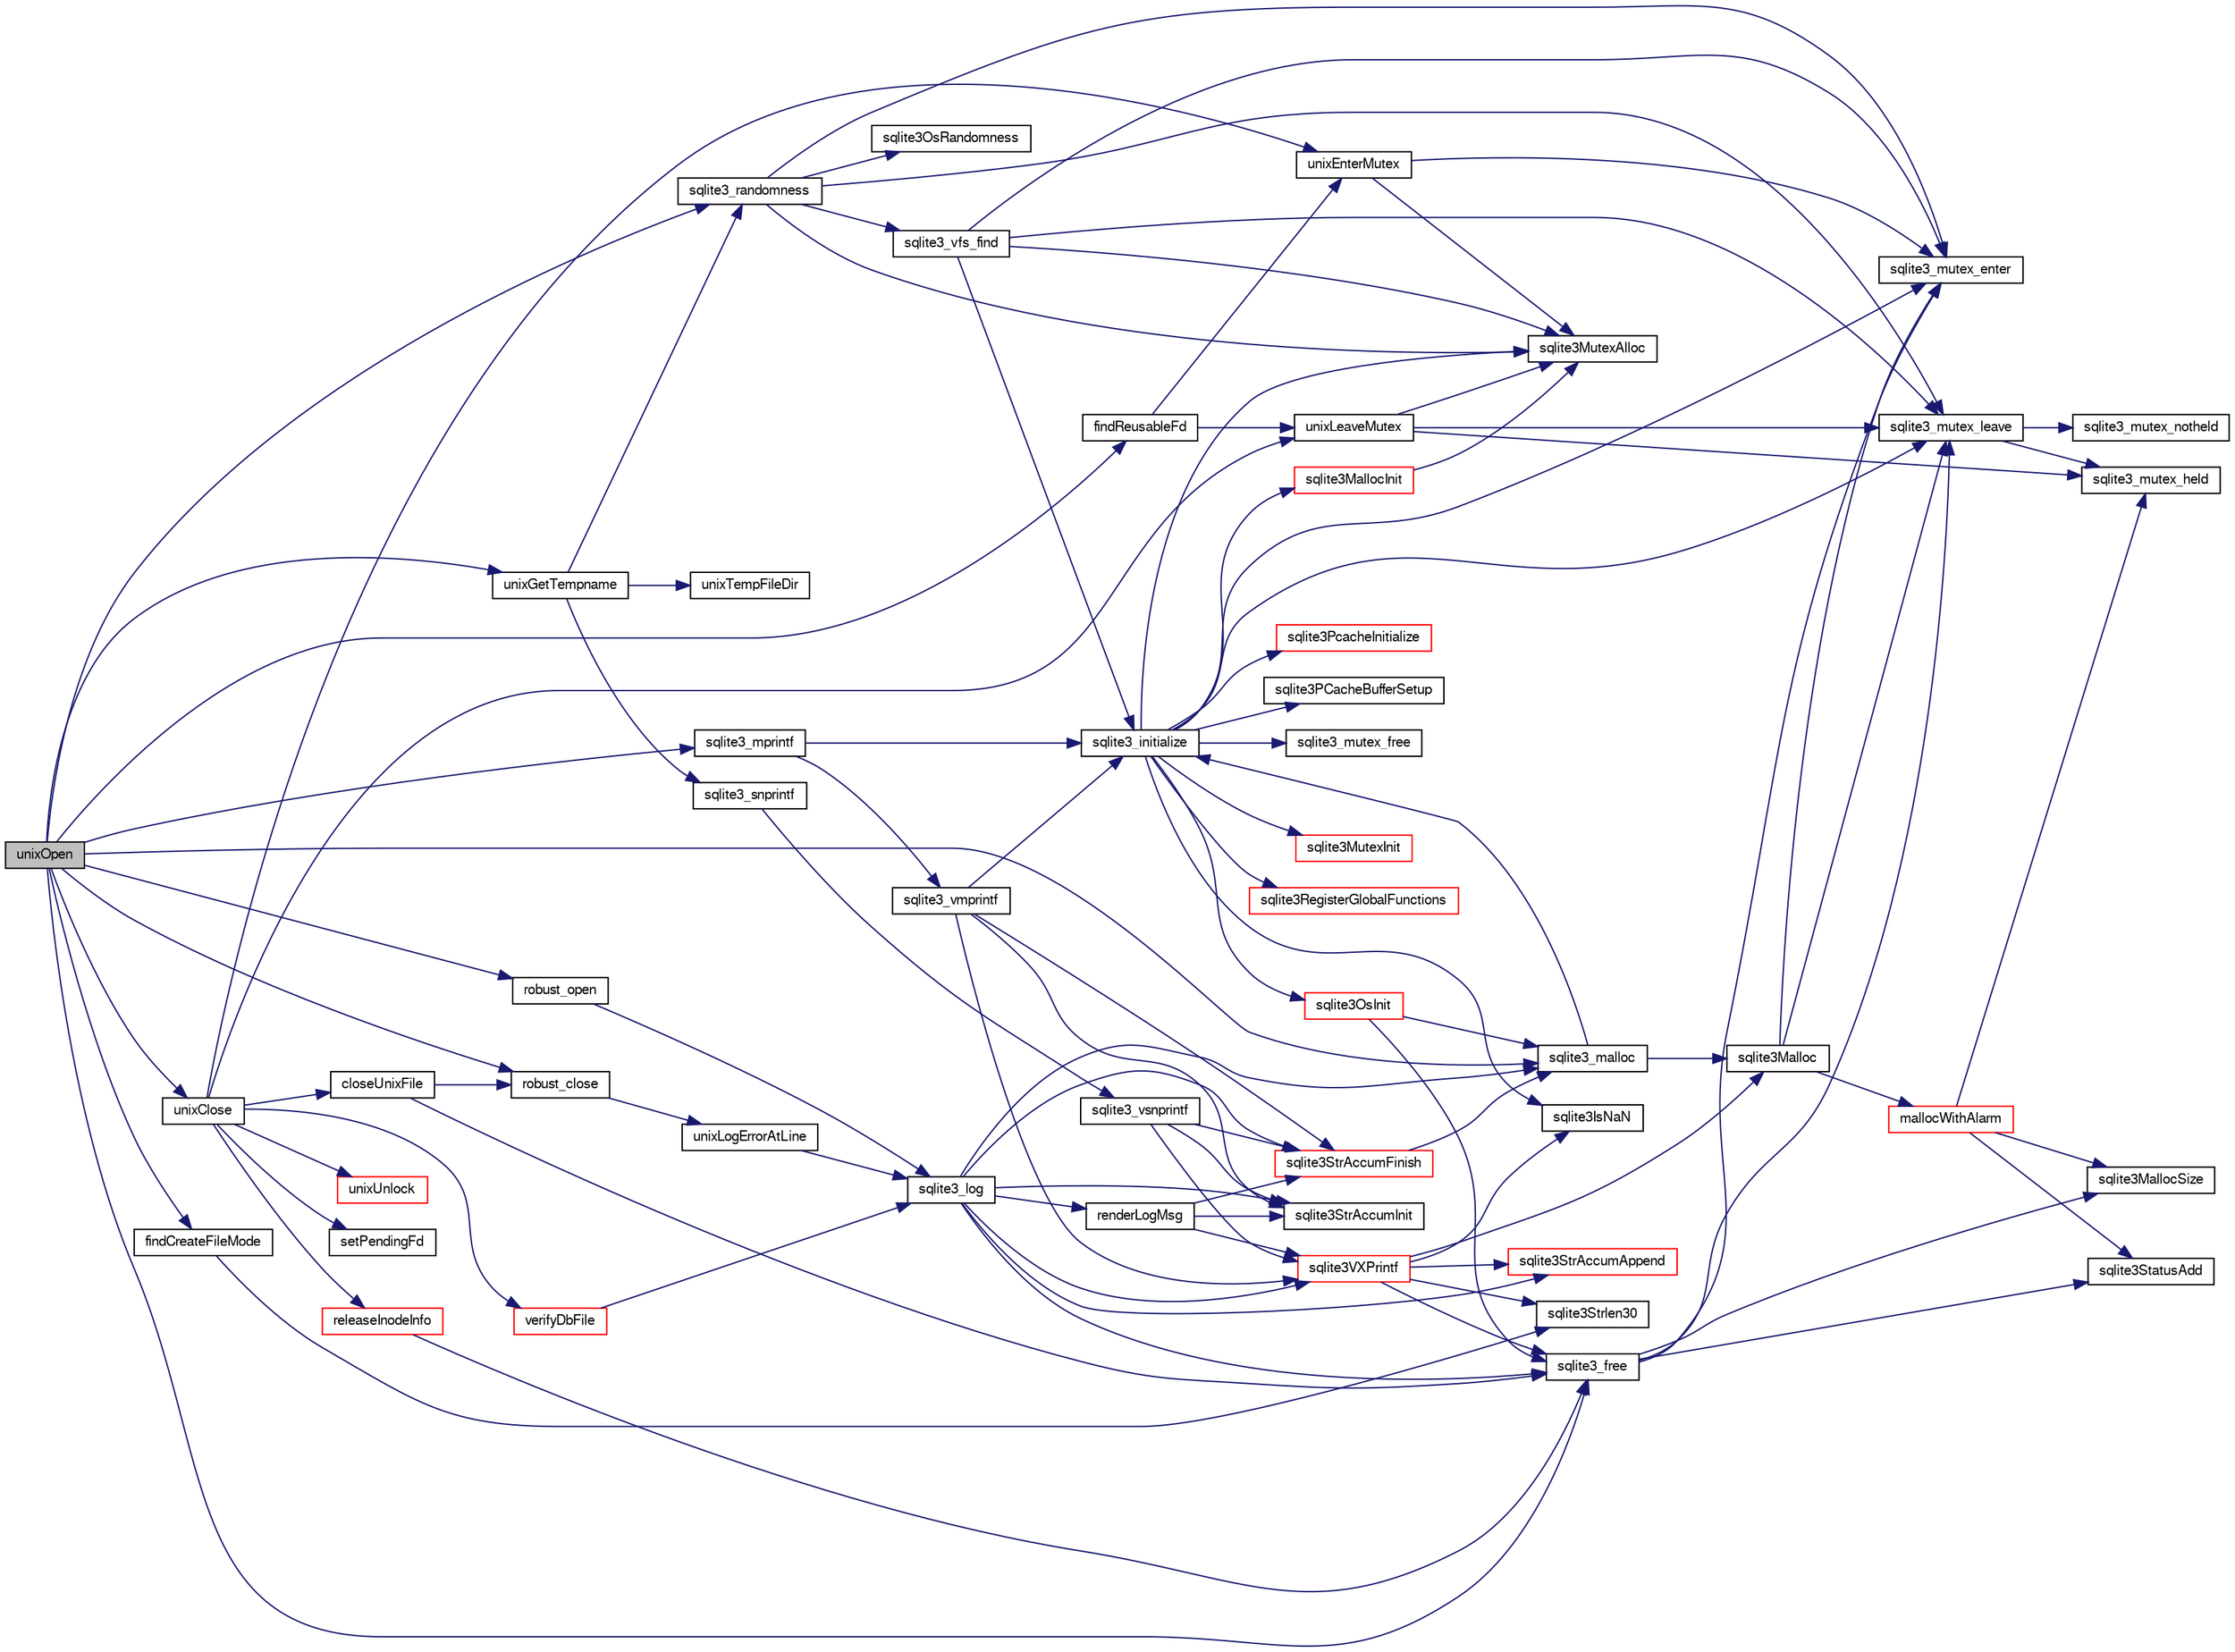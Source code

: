 digraph "unixOpen"
{
  edge [fontname="FreeSans",fontsize="10",labelfontname="FreeSans",labelfontsize="10"];
  node [fontname="FreeSans",fontsize="10",shape=record];
  rankdir="LR";
  Node848082 [label="unixOpen",height=0.2,width=0.4,color="black", fillcolor="grey75", style="filled", fontcolor="black"];
  Node848082 -> Node848083 [color="midnightblue",fontsize="10",style="solid",fontname="FreeSans"];
  Node848083 [label="sqlite3_randomness",height=0.2,width=0.4,color="black", fillcolor="white", style="filled",URL="$sqlite3_8c.html#aa452ad88657d4606e137b09c4e9315c7"];
  Node848083 -> Node848084 [color="midnightblue",fontsize="10",style="solid",fontname="FreeSans"];
  Node848084 [label="sqlite3MutexAlloc",height=0.2,width=0.4,color="black", fillcolor="white", style="filled",URL="$sqlite3_8c.html#a0e3f432ee581f6876b590e7ad7e84e19"];
  Node848083 -> Node848085 [color="midnightblue",fontsize="10",style="solid",fontname="FreeSans"];
  Node848085 [label="sqlite3_mutex_enter",height=0.2,width=0.4,color="black", fillcolor="white", style="filled",URL="$sqlite3_8c.html#a1c12cde690bd89f104de5cbad12a6bf5"];
  Node848083 -> Node848086 [color="midnightblue",fontsize="10",style="solid",fontname="FreeSans"];
  Node848086 [label="sqlite3_mutex_leave",height=0.2,width=0.4,color="black", fillcolor="white", style="filled",URL="$sqlite3_8c.html#a5838d235601dbd3c1fa993555c6bcc93"];
  Node848086 -> Node848087 [color="midnightblue",fontsize="10",style="solid",fontname="FreeSans"];
  Node848087 [label="sqlite3_mutex_held",height=0.2,width=0.4,color="black", fillcolor="white", style="filled",URL="$sqlite3_8c.html#acf77da68932b6bc163c5e68547ecc3e7"];
  Node848086 -> Node848088 [color="midnightblue",fontsize="10",style="solid",fontname="FreeSans"];
  Node848088 [label="sqlite3_mutex_notheld",height=0.2,width=0.4,color="black", fillcolor="white", style="filled",URL="$sqlite3_8c.html#a83967c837c1c000d3b5adcfaa688f5dc"];
  Node848083 -> Node848089 [color="midnightblue",fontsize="10",style="solid",fontname="FreeSans"];
  Node848089 [label="sqlite3OsRandomness",height=0.2,width=0.4,color="black", fillcolor="white", style="filled",URL="$sqlite3_8c.html#a52a1d01825b7a8a222227bcd0b68d88d"];
  Node848083 -> Node848090 [color="midnightblue",fontsize="10",style="solid",fontname="FreeSans"];
  Node848090 [label="sqlite3_vfs_find",height=0.2,width=0.4,color="black", fillcolor="white", style="filled",URL="$sqlite3_8c.html#a009b28f3d275077f7bb7f3ef37de6095"];
  Node848090 -> Node848091 [color="midnightblue",fontsize="10",style="solid",fontname="FreeSans"];
  Node848091 [label="sqlite3_initialize",height=0.2,width=0.4,color="black", fillcolor="white", style="filled",URL="$sqlite3_8c.html#ab0c0ee2d5d4cf8b28e9572296a8861df"];
  Node848091 -> Node848092 [color="midnightblue",fontsize="10",style="solid",fontname="FreeSans"];
  Node848092 [label="sqlite3MutexInit",height=0.2,width=0.4,color="red", fillcolor="white", style="filled",URL="$sqlite3_8c.html#a7906afcdd1cdb3d0007eb932398a1158"];
  Node848091 -> Node848084 [color="midnightblue",fontsize="10",style="solid",fontname="FreeSans"];
  Node848091 -> Node848085 [color="midnightblue",fontsize="10",style="solid",fontname="FreeSans"];
  Node848091 -> Node848118 [color="midnightblue",fontsize="10",style="solid",fontname="FreeSans"];
  Node848118 [label="sqlite3MallocInit",height=0.2,width=0.4,color="red", fillcolor="white", style="filled",URL="$sqlite3_8c.html#a9e06f9e7cad0d83ce80ab493c9533552"];
  Node848118 -> Node848084 [color="midnightblue",fontsize="10",style="solid",fontname="FreeSans"];
  Node848091 -> Node848086 [color="midnightblue",fontsize="10",style="solid",fontname="FreeSans"];
  Node848091 -> Node848213 [color="midnightblue",fontsize="10",style="solid",fontname="FreeSans"];
  Node848213 [label="sqlite3RegisterGlobalFunctions",height=0.2,width=0.4,color="red", fillcolor="white", style="filled",URL="$sqlite3_8c.html#a9f75bd111010f29e1b8d74344473c4ec"];
  Node848091 -> Node848358 [color="midnightblue",fontsize="10",style="solid",fontname="FreeSans"];
  Node848358 [label="sqlite3PcacheInitialize",height=0.2,width=0.4,color="red", fillcolor="white", style="filled",URL="$sqlite3_8c.html#a2902c61ddc88bea002c4d69fe4052b1f"];
  Node848091 -> Node848359 [color="midnightblue",fontsize="10",style="solid",fontname="FreeSans"];
  Node848359 [label="sqlite3OsInit",height=0.2,width=0.4,color="red", fillcolor="white", style="filled",URL="$sqlite3_8c.html#afeaa886fe1ca086a30fd278b1d069762"];
  Node848359 -> Node848175 [color="midnightblue",fontsize="10",style="solid",fontname="FreeSans"];
  Node848175 [label="sqlite3_malloc",height=0.2,width=0.4,color="black", fillcolor="white", style="filled",URL="$sqlite3_8c.html#ac79dba55fc32b6a840cf5a9769bce7cd"];
  Node848175 -> Node848091 [color="midnightblue",fontsize="10",style="solid",fontname="FreeSans"];
  Node848175 -> Node848098 [color="midnightblue",fontsize="10",style="solid",fontname="FreeSans"];
  Node848098 [label="sqlite3Malloc",height=0.2,width=0.4,color="black", fillcolor="white", style="filled",URL="$sqlite3_8c.html#a361a2eaa846b1885f123abe46f5d8b2b"];
  Node848098 -> Node848085 [color="midnightblue",fontsize="10",style="solid",fontname="FreeSans"];
  Node848098 -> Node848099 [color="midnightblue",fontsize="10",style="solid",fontname="FreeSans"];
  Node848099 [label="mallocWithAlarm",height=0.2,width=0.4,color="red", fillcolor="white", style="filled",URL="$sqlite3_8c.html#ab070d5cf8e48ec8a6a43cf025d48598b"];
  Node848099 -> Node848087 [color="midnightblue",fontsize="10",style="solid",fontname="FreeSans"];
  Node848099 -> Node848103 [color="midnightblue",fontsize="10",style="solid",fontname="FreeSans"];
  Node848103 [label="sqlite3MallocSize",height=0.2,width=0.4,color="black", fillcolor="white", style="filled",URL="$sqlite3_8c.html#acf5d2a5f35270bafb050bd2def576955"];
  Node848099 -> Node848104 [color="midnightblue",fontsize="10",style="solid",fontname="FreeSans"];
  Node848104 [label="sqlite3StatusAdd",height=0.2,width=0.4,color="black", fillcolor="white", style="filled",URL="$sqlite3_8c.html#afa029f93586aeab4cc85360905dae9cd"];
  Node848098 -> Node848086 [color="midnightblue",fontsize="10",style="solid",fontname="FreeSans"];
  Node848359 -> Node848106 [color="midnightblue",fontsize="10",style="solid",fontname="FreeSans"];
  Node848106 [label="sqlite3_free",height=0.2,width=0.4,color="black", fillcolor="white", style="filled",URL="$sqlite3_8c.html#a6552349e36a8a691af5487999ab09519"];
  Node848106 -> Node848085 [color="midnightblue",fontsize="10",style="solid",fontname="FreeSans"];
  Node848106 -> Node848104 [color="midnightblue",fontsize="10",style="solid",fontname="FreeSans"];
  Node848106 -> Node848103 [color="midnightblue",fontsize="10",style="solid",fontname="FreeSans"];
  Node848106 -> Node848086 [color="midnightblue",fontsize="10",style="solid",fontname="FreeSans"];
  Node848091 -> Node848363 [color="midnightblue",fontsize="10",style="solid",fontname="FreeSans"];
  Node848363 [label="sqlite3PCacheBufferSetup",height=0.2,width=0.4,color="black", fillcolor="white", style="filled",URL="$sqlite3_8c.html#ad18a1eebefdfbc4254f473f7b0101937"];
  Node848091 -> Node848364 [color="midnightblue",fontsize="10",style="solid",fontname="FreeSans"];
  Node848364 [label="sqlite3_mutex_free",height=0.2,width=0.4,color="black", fillcolor="white", style="filled",URL="$sqlite3_8c.html#a2db2e72e08f6873afa9c61b0ec726fec"];
  Node848091 -> Node848149 [color="midnightblue",fontsize="10",style="solid",fontname="FreeSans"];
  Node848149 [label="sqlite3IsNaN",height=0.2,width=0.4,color="black", fillcolor="white", style="filled",URL="$sqlite3_8c.html#aed4d78203877c3486765ccbc7feebb50"];
  Node848090 -> Node848084 [color="midnightblue",fontsize="10",style="solid",fontname="FreeSans"];
  Node848090 -> Node848085 [color="midnightblue",fontsize="10",style="solid",fontname="FreeSans"];
  Node848090 -> Node848086 [color="midnightblue",fontsize="10",style="solid",fontname="FreeSans"];
  Node848082 -> Node848365 [color="midnightblue",fontsize="10",style="solid",fontname="FreeSans"];
  Node848365 [label="findReusableFd",height=0.2,width=0.4,color="black", fillcolor="white", style="filled",URL="$sqlite3_8c.html#ab0ecaa459e88856a9cceb9786019ed8d"];
  Node848365 -> Node848366 [color="midnightblue",fontsize="10",style="solid",fontname="FreeSans"];
  Node848366 [label="unixEnterMutex",height=0.2,width=0.4,color="black", fillcolor="white", style="filled",URL="$sqlite3_8c.html#acd88d7bdc7f79108edc83ac379d3181f"];
  Node848366 -> Node848085 [color="midnightblue",fontsize="10",style="solid",fontname="FreeSans"];
  Node848366 -> Node848084 [color="midnightblue",fontsize="10",style="solid",fontname="FreeSans"];
  Node848365 -> Node848367 [color="midnightblue",fontsize="10",style="solid",fontname="FreeSans"];
  Node848367 [label="unixLeaveMutex",height=0.2,width=0.4,color="black", fillcolor="white", style="filled",URL="$sqlite3_8c.html#acd189e7befeaa8d370808bcb6c22f339"];
  Node848367 -> Node848086 [color="midnightblue",fontsize="10",style="solid",fontname="FreeSans"];
  Node848367 -> Node848084 [color="midnightblue",fontsize="10",style="solid",fontname="FreeSans"];
  Node848367 -> Node848087 [color="midnightblue",fontsize="10",style="solid",fontname="FreeSans"];
  Node848082 -> Node848175 [color="midnightblue",fontsize="10",style="solid",fontname="FreeSans"];
  Node848082 -> Node848368 [color="midnightblue",fontsize="10",style="solid",fontname="FreeSans"];
  Node848368 [label="unixGetTempname",height=0.2,width=0.4,color="black", fillcolor="white", style="filled",URL="$sqlite3_8c.html#ad53f02dff404aec729bd406c00998d12"];
  Node848368 -> Node848369 [color="midnightblue",fontsize="10",style="solid",fontname="FreeSans"];
  Node848369 [label="unixTempFileDir",height=0.2,width=0.4,color="black", fillcolor="white", style="filled",URL="$sqlite3_8c.html#ac01d6bdb259b4aafddfc589d114614a4"];
  Node848368 -> Node848172 [color="midnightblue",fontsize="10",style="solid",fontname="FreeSans"];
  Node848172 [label="sqlite3_snprintf",height=0.2,width=0.4,color="black", fillcolor="white", style="filled",URL="$sqlite3_8c.html#aa2695a752e971577f5784122f2013c40"];
  Node848172 -> Node848173 [color="midnightblue",fontsize="10",style="solid",fontname="FreeSans"];
  Node848173 [label="sqlite3_vsnprintf",height=0.2,width=0.4,color="black", fillcolor="white", style="filled",URL="$sqlite3_8c.html#a0862c03aea71d62847e452aa655add42"];
  Node848173 -> Node848123 [color="midnightblue",fontsize="10",style="solid",fontname="FreeSans"];
  Node848123 [label="sqlite3StrAccumInit",height=0.2,width=0.4,color="black", fillcolor="white", style="filled",URL="$sqlite3_8c.html#aabf95e113b9d54d519cd15a56215f560"];
  Node848173 -> Node848124 [color="midnightblue",fontsize="10",style="solid",fontname="FreeSans"];
  Node848124 [label="sqlite3VXPrintf",height=0.2,width=0.4,color="red", fillcolor="white", style="filled",URL="$sqlite3_8c.html#a63c25806c9bd4a2b76f9a0eb232c6bde"];
  Node848124 -> Node848125 [color="midnightblue",fontsize="10",style="solid",fontname="FreeSans"];
  Node848125 [label="sqlite3StrAccumAppend",height=0.2,width=0.4,color="red", fillcolor="white", style="filled",URL="$sqlite3_8c.html#a56664fa33def33c5a5245b623441d5e0"];
  Node848124 -> Node848098 [color="midnightblue",fontsize="10",style="solid",fontname="FreeSans"];
  Node848124 -> Node848149 [color="midnightblue",fontsize="10",style="solid",fontname="FreeSans"];
  Node848124 -> Node848150 [color="midnightblue",fontsize="10",style="solid",fontname="FreeSans"];
  Node848150 [label="sqlite3Strlen30",height=0.2,width=0.4,color="black", fillcolor="white", style="filled",URL="$sqlite3_8c.html#a3dcd80ba41f1a308193dee74857b62a7"];
  Node848124 -> Node848106 [color="midnightblue",fontsize="10",style="solid",fontname="FreeSans"];
  Node848173 -> Node848174 [color="midnightblue",fontsize="10",style="solid",fontname="FreeSans"];
  Node848174 [label="sqlite3StrAccumFinish",height=0.2,width=0.4,color="red", fillcolor="white", style="filled",URL="$sqlite3_8c.html#adb7f26b10ac1b847db6f000ef4c2e2ba"];
  Node848174 -> Node848175 [color="midnightblue",fontsize="10",style="solid",fontname="FreeSans"];
  Node848368 -> Node848083 [color="midnightblue",fontsize="10",style="solid",fontname="FreeSans"];
  Node848082 -> Node848370 [color="midnightblue",fontsize="10",style="solid",fontname="FreeSans"];
  Node848370 [label="findCreateFileMode",height=0.2,width=0.4,color="black", fillcolor="white", style="filled",URL="$sqlite3_8c.html#ae1414716ffa56d56bfde1f6ef35d9acf"];
  Node848370 -> Node848150 [color="midnightblue",fontsize="10",style="solid",fontname="FreeSans"];
  Node848082 -> Node848371 [color="midnightblue",fontsize="10",style="solid",fontname="FreeSans"];
  Node848371 [label="robust_open",height=0.2,width=0.4,color="black", fillcolor="white", style="filled",URL="$sqlite3_8c.html#a0eb989e531821c6a1deb85a3ba0021c0"];
  Node848371 -> Node848121 [color="midnightblue",fontsize="10",style="solid",fontname="FreeSans"];
  Node848121 [label="sqlite3_log",height=0.2,width=0.4,color="black", fillcolor="white", style="filled",URL="$sqlite3_8c.html#a298c9699bf9c143662c6b1fec4b2dc3b"];
  Node848121 -> Node848122 [color="midnightblue",fontsize="10",style="solid",fontname="FreeSans"];
  Node848122 [label="renderLogMsg",height=0.2,width=0.4,color="black", fillcolor="white", style="filled",URL="$sqlite3_8c.html#a7a02b43ce0a27bb52085c7f446d115af"];
  Node848122 -> Node848123 [color="midnightblue",fontsize="10",style="solid",fontname="FreeSans"];
  Node848122 -> Node848124 [color="midnightblue",fontsize="10",style="solid",fontname="FreeSans"];
  Node848122 -> Node848174 [color="midnightblue",fontsize="10",style="solid",fontname="FreeSans"];
  Node848121 -> Node848123 [color="midnightblue",fontsize="10",style="solid",fontname="FreeSans"];
  Node848121 -> Node848124 [color="midnightblue",fontsize="10",style="solid",fontname="FreeSans"];
  Node848121 -> Node848174 [color="midnightblue",fontsize="10",style="solid",fontname="FreeSans"];
  Node848121 -> Node848175 [color="midnightblue",fontsize="10",style="solid",fontname="FreeSans"];
  Node848121 -> Node848106 [color="midnightblue",fontsize="10",style="solid",fontname="FreeSans"];
  Node848121 -> Node848125 [color="midnightblue",fontsize="10",style="solid",fontname="FreeSans"];
  Node848082 -> Node848265 [color="midnightblue",fontsize="10",style="solid",fontname="FreeSans"];
  Node848265 [label="sqlite3_mprintf",height=0.2,width=0.4,color="black", fillcolor="white", style="filled",URL="$sqlite3_8c.html#a4ae85b8d9051570b833812ea1f7d632a"];
  Node848265 -> Node848091 [color="midnightblue",fontsize="10",style="solid",fontname="FreeSans"];
  Node848265 -> Node848266 [color="midnightblue",fontsize="10",style="solid",fontname="FreeSans"];
  Node848266 [label="sqlite3_vmprintf",height=0.2,width=0.4,color="black", fillcolor="white", style="filled",URL="$sqlite3_8c.html#af83565027bac906c1485cb8b3516686b"];
  Node848266 -> Node848091 [color="midnightblue",fontsize="10",style="solid",fontname="FreeSans"];
  Node848266 -> Node848123 [color="midnightblue",fontsize="10",style="solid",fontname="FreeSans"];
  Node848266 -> Node848124 [color="midnightblue",fontsize="10",style="solid",fontname="FreeSans"];
  Node848266 -> Node848174 [color="midnightblue",fontsize="10",style="solid",fontname="FreeSans"];
  Node848082 -> Node848372 [color="midnightblue",fontsize="10",style="solid",fontname="FreeSans"];
  Node848372 [label="robust_close",height=0.2,width=0.4,color="black", fillcolor="white", style="filled",URL="$sqlite3_8c.html#abc25d22670649c241bee8c46921988ab"];
  Node848372 -> Node848373 [color="midnightblue",fontsize="10",style="solid",fontname="FreeSans"];
  Node848373 [label="unixLogErrorAtLine",height=0.2,width=0.4,color="black", fillcolor="white", style="filled",URL="$sqlite3_8c.html#a23b4a35445d08fc62ef2d5c3d56c1640"];
  Node848373 -> Node848121 [color="midnightblue",fontsize="10",style="solid",fontname="FreeSans"];
  Node848082 -> Node848374 [color="midnightblue",fontsize="10",style="solid",fontname="FreeSans"];
  Node848374 [label="unixClose",height=0.2,width=0.4,color="black", fillcolor="white", style="filled",URL="$sqlite3_8c.html#a84cdb6e4ff75f085e8c05dfdec178927"];
  Node848374 -> Node848375 [color="midnightblue",fontsize="10",style="solid",fontname="FreeSans"];
  Node848375 [label="verifyDbFile",height=0.2,width=0.4,color="red", fillcolor="white", style="filled",URL="$sqlite3_8c.html#a0ff620ba7a3e7e727c37c0b172d12c66"];
  Node848375 -> Node848121 [color="midnightblue",fontsize="10",style="solid",fontname="FreeSans"];
  Node848374 -> Node848377 [color="midnightblue",fontsize="10",style="solid",fontname="FreeSans"];
  Node848377 [label="unixUnlock",height=0.2,width=0.4,color="red", fillcolor="white", style="filled",URL="$sqlite3_8c.html#ad78004d74bd51bdf7ac43d20999a1208"];
  Node848374 -> Node848366 [color="midnightblue",fontsize="10",style="solid",fontname="FreeSans"];
  Node848374 -> Node848382 [color="midnightblue",fontsize="10",style="solid",fontname="FreeSans"];
  Node848382 [label="setPendingFd",height=0.2,width=0.4,color="black", fillcolor="white", style="filled",URL="$sqlite3_8c.html#a7b707266a5296fe8bdedbb2d1f72919e"];
  Node848374 -> Node848383 [color="midnightblue",fontsize="10",style="solid",fontname="FreeSans"];
  Node848383 [label="releaseInodeInfo",height=0.2,width=0.4,color="red", fillcolor="white", style="filled",URL="$sqlite3_8c.html#aae07c58190c3878bb635ca8e50a3ff1a"];
  Node848383 -> Node848106 [color="midnightblue",fontsize="10",style="solid",fontname="FreeSans"];
  Node848374 -> Node848384 [color="midnightblue",fontsize="10",style="solid",fontname="FreeSans"];
  Node848384 [label="closeUnixFile",height=0.2,width=0.4,color="black", fillcolor="white", style="filled",URL="$sqlite3_8c.html#ac11bfe29d9353ee80f95a520e83f997f"];
  Node848384 -> Node848372 [color="midnightblue",fontsize="10",style="solid",fontname="FreeSans"];
  Node848384 -> Node848106 [color="midnightblue",fontsize="10",style="solid",fontname="FreeSans"];
  Node848374 -> Node848367 [color="midnightblue",fontsize="10",style="solid",fontname="FreeSans"];
  Node848082 -> Node848106 [color="midnightblue",fontsize="10",style="solid",fontname="FreeSans"];
}
